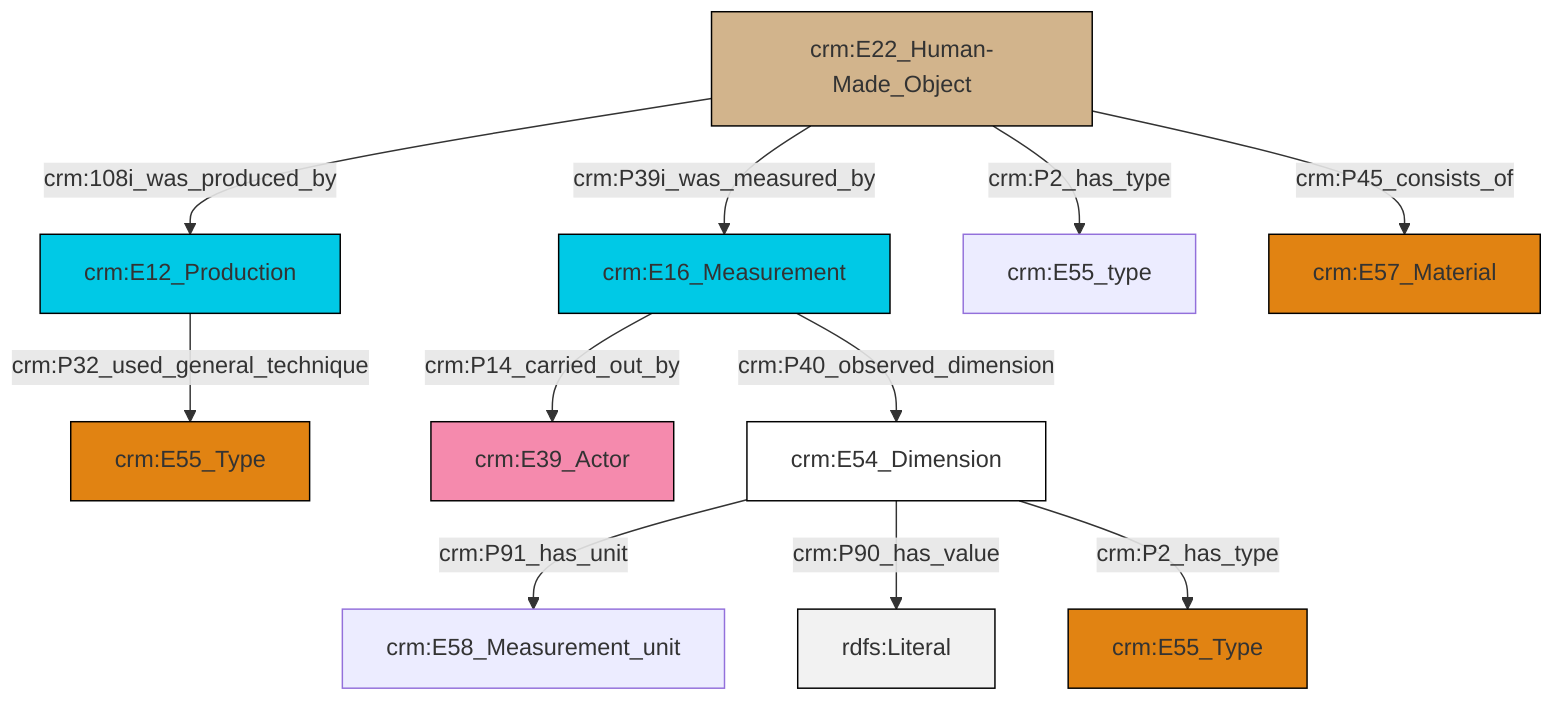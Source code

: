 graph TD
classDef Literal fill:#f2f2f2,stroke:#000000;
classDef CRM_Entity fill:#FFFFFF,stroke:#000000;
classDef Temporal_Entity fill:#00C9E6, stroke:#000000;
classDef Type fill:#E18312, stroke:#000000;
classDef Time-Span fill:#2C9C91, stroke:#000000;
classDef Appellation fill:#FFEB7F, stroke:#000000;
classDef Place fill:#008836, stroke:#000000;
classDef Persistent_Item fill:#B266B2, stroke:#000000;
classDef Conceptual_Object fill:#FFD700, stroke:#000000;
classDef Physical_Thing fill:#D2B48C, stroke:#000000;
classDef Actor fill:#f58aad, stroke:#000000;
classDef PC_Classes fill:#4ce600, stroke:#000000;
classDef Multi fill:#cccccc,stroke:#000000;

0["crm:E12_Production"]:::Temporal_Entity -->|crm:P32_used_general_technique| 1["crm:E55_Type"]:::Type
2["crm:E22_Human-Made_Object"]:::Physical_Thing -->|crm:P39i_was_measured_by| 3["crm:E16_Measurement"]:::Temporal_Entity
2["crm:E22_Human-Made_Object"]:::Physical_Thing -->|crm:108i_was_produced_by| 0["crm:E12_Production"]:::Temporal_Entity
3["crm:E16_Measurement"]:::Temporal_Entity -->|crm:P14_carried_out_by| 4["crm:E39_Actor"]:::Actor
8["crm:E54_Dimension"]:::CRM_Entity -->|crm:P91_has_unit| 9["crm:E58_Measurement_unit"]:::Default
8["crm:E54_Dimension"]:::CRM_Entity -->|crm:P90_has_value| 10[rdfs:Literal]:::Literal
8["crm:E54_Dimension"]:::CRM_Entity -->|crm:P2_has_type| 11["crm:E55_Type"]:::Type
2["crm:E22_Human-Made_Object"]:::Physical_Thing -->|crm:P2_has_type| 6["crm:E55_type"]:::Default
3["crm:E16_Measurement"]:::Temporal_Entity -->|crm:P40_observed_dimension| 8["crm:E54_Dimension"]:::CRM_Entity
2["crm:E22_Human-Made_Object"]:::Physical_Thing -->|crm:P45_consists_of| 16["crm:E57_Material"]:::Type